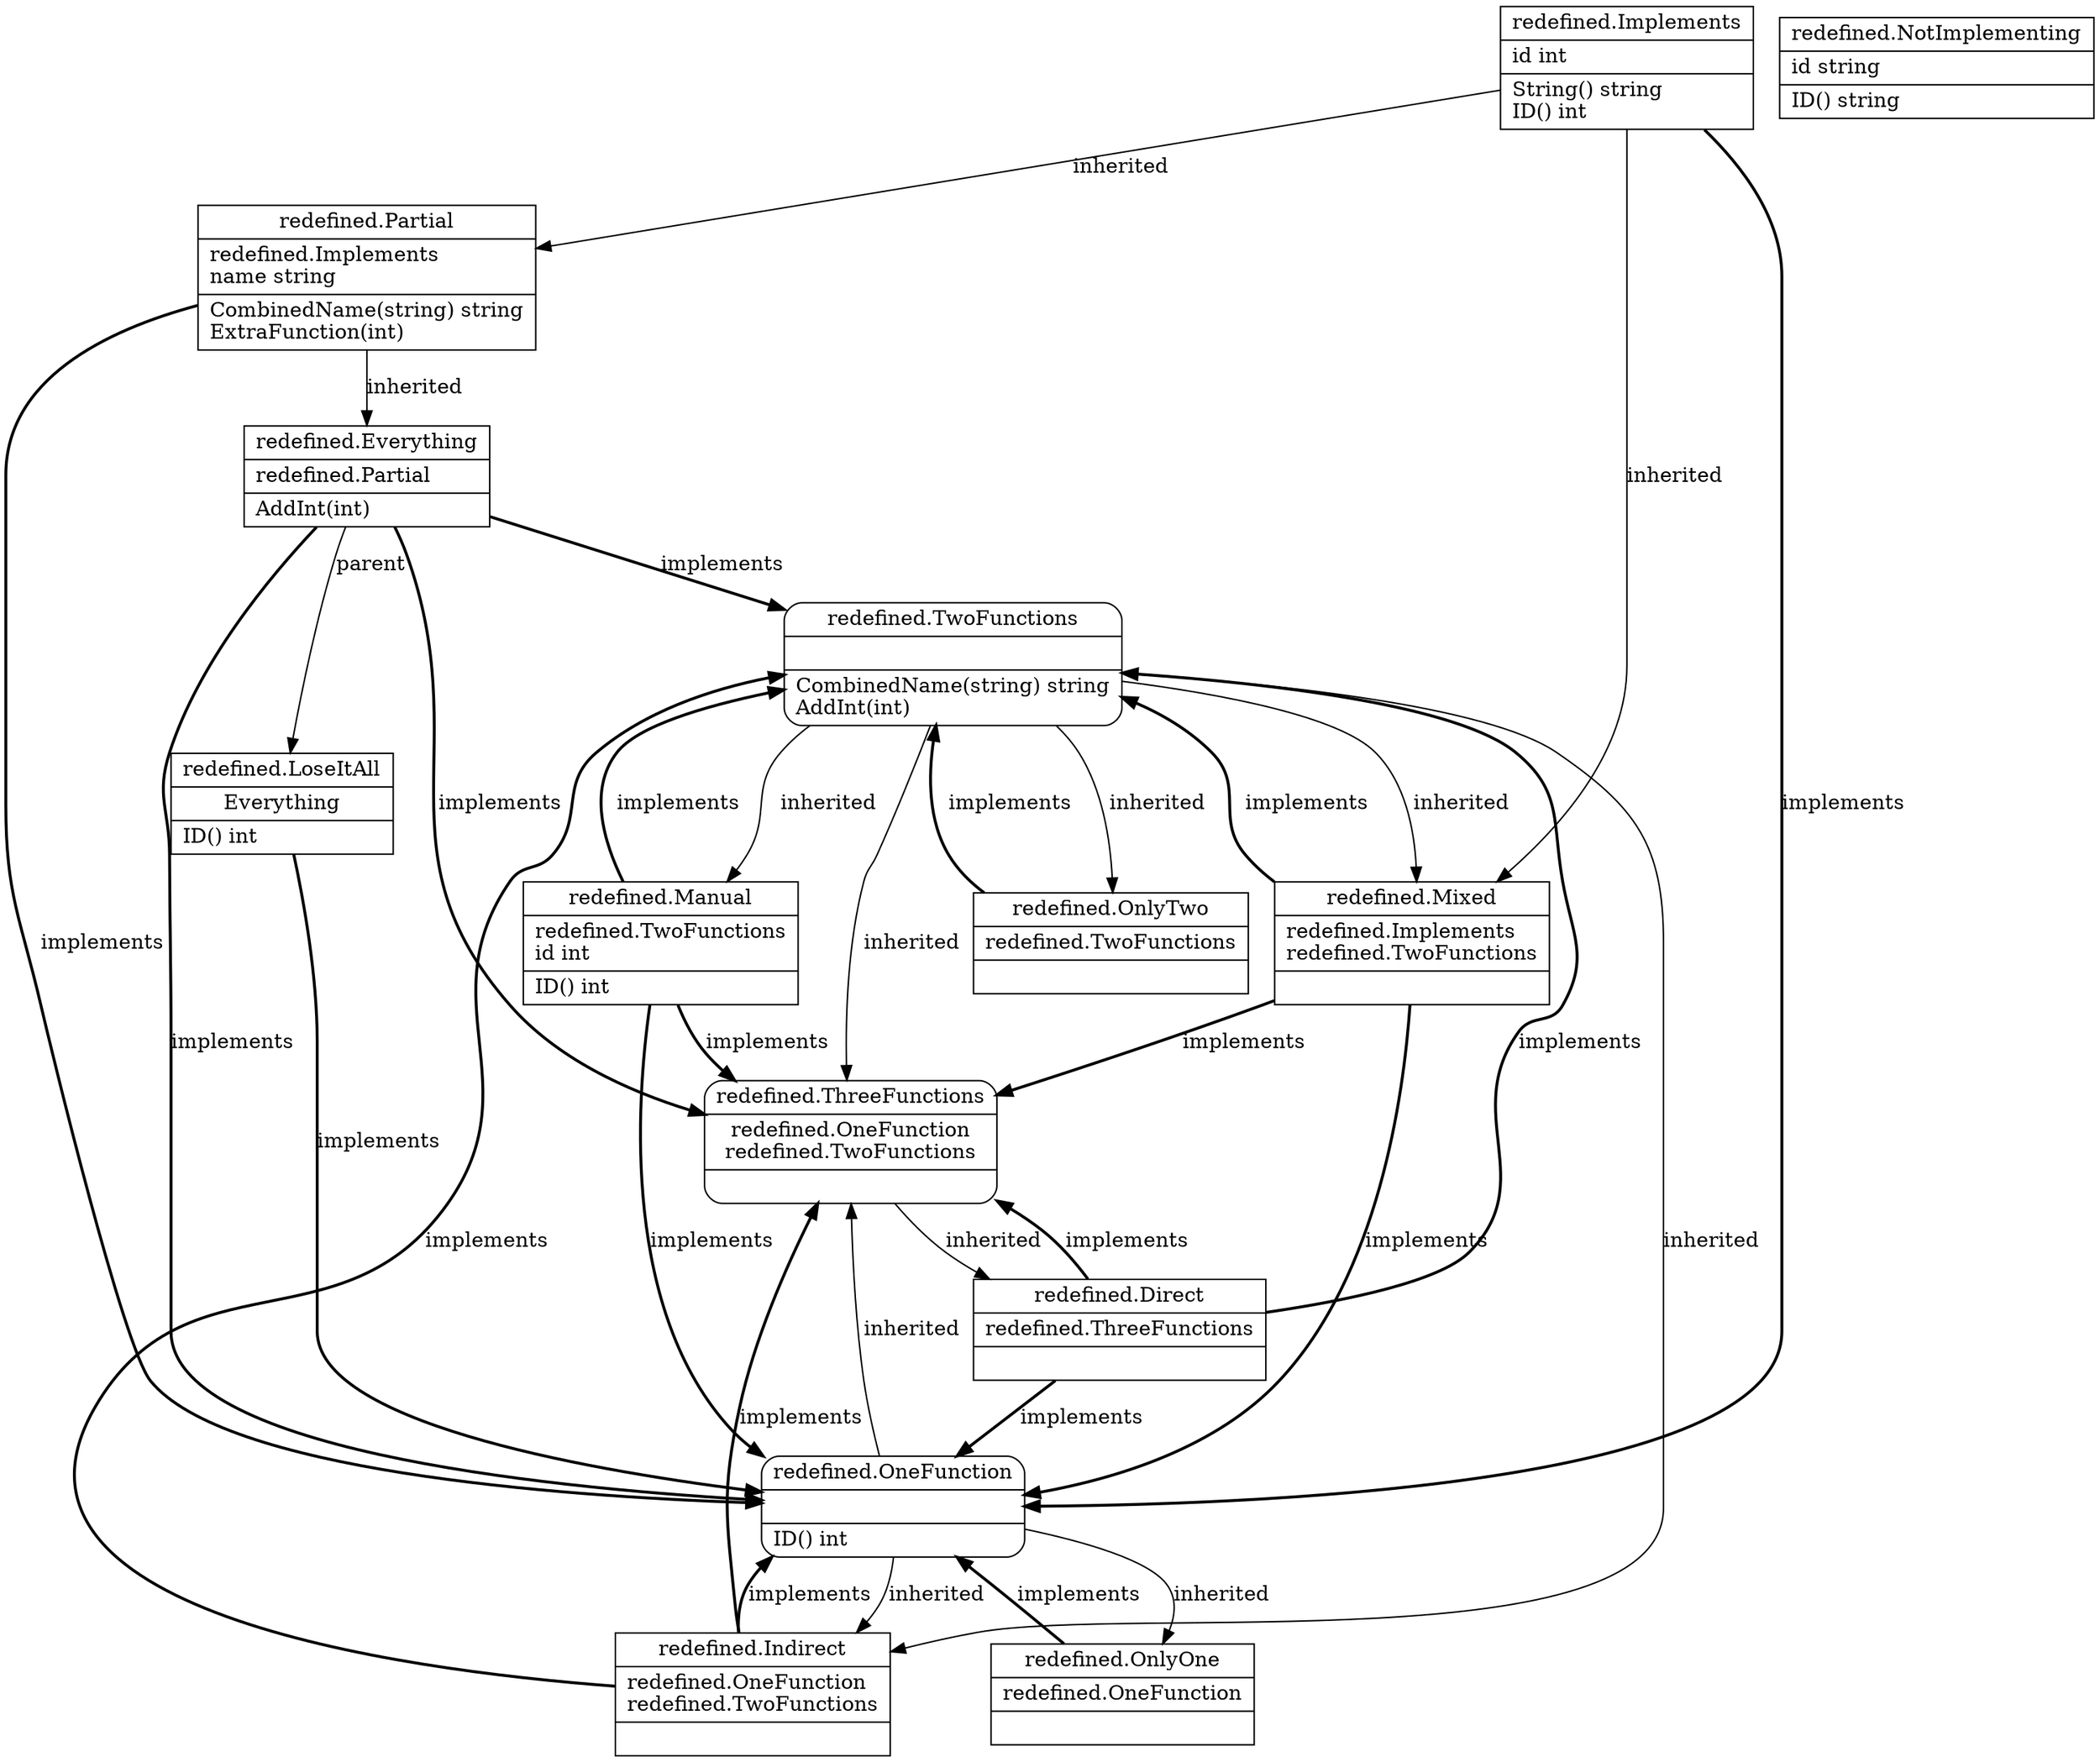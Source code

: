 digraph mixed {
	redefined_SEL_Implements->redefined_SEL_Partial[ label=inherited, style=solid ];
	redefined_SEL_TwoFunctions->redefined_SEL_Manual[ label=inherited, style=solid ];
	redefined_SEL_Partial->redefined_SEL_Everything[ label=inherited, style=solid ];
	redefined_SEL_OneFunction->redefined_SEL_Indirect[ label=inherited, style=solid ];
	redefined_SEL_TwoFunctions->redefined_SEL_Indirect[ label=inherited, style=solid ];
	redefined_SEL_TwoFunctions->redefined_SEL_OnlyTwo[ label=inherited, style=solid ];
	redefined_SEL_ThreeFunctions->redefined_SEL_Direct[ label=inherited, style=solid ];
	redefined_SEL_Implements->redefined_SEL_Mixed[ label=inherited, style=solid ];
	redefined_SEL_TwoFunctions->redefined_SEL_Mixed[ label=inherited, style=solid ];
	redefined_SEL_OneFunction->redefined_SEL_OnlyOne[ label=inherited, style=solid ];
	redefined_SEL_Everything->redefined_SEL_LoseItAll[ label=parent, style=solid ];
	redefined_SEL_Partial->redefined_SEL_OneFunction[ label=implements, style=bold ];
	redefined_SEL_Manual->redefined_SEL_OneFunction[ label=implements, style=bold ];
	redefined_SEL_Implements->redefined_SEL_OneFunction[ label=implements, style=bold ];
	redefined_SEL_Everything->redefined_SEL_OneFunction[ label=implements, style=bold ];
	redefined_SEL_Indirect->redefined_SEL_OneFunction[ label=implements, style=bold ];
	redefined_SEL_Direct->redefined_SEL_OneFunction[ label=implements, style=bold ];
	redefined_SEL_Mixed->redefined_SEL_OneFunction[ label=implements, style=bold ];
	redefined_SEL_OnlyOne->redefined_SEL_OneFunction[ label=implements, style=bold ];
	redefined_SEL_LoseItAll->redefined_SEL_OneFunction[ label=implements, style=bold ];
	redefined_SEL_Manual->redefined_SEL_TwoFunctions[ label=implements, style=bold ];
	redefined_SEL_Everything->redefined_SEL_TwoFunctions[ label=implements, style=bold ];
	redefined_SEL_Indirect->redefined_SEL_TwoFunctions[ label=implements, style=bold ];
	redefined_SEL_OnlyTwo->redefined_SEL_TwoFunctions[ label=implements, style=bold ];
	redefined_SEL_Direct->redefined_SEL_TwoFunctions[ label=implements, style=bold ];
	redefined_SEL_Mixed->redefined_SEL_TwoFunctions[ label=implements, style=bold ];
	redefined_SEL_OneFunction->redefined_SEL_ThreeFunctions[ label=inherited, style=solid ];
	redefined_SEL_TwoFunctions->redefined_SEL_ThreeFunctions[ label=inherited, style=solid ];
	redefined_SEL_Manual->redefined_SEL_ThreeFunctions[ label=implements, style=bold ];
	redefined_SEL_Everything->redefined_SEL_ThreeFunctions[ label=implements, style=bold ];
	redefined_SEL_Indirect->redefined_SEL_ThreeFunctions[ label=implements, style=bold ];
	redefined_SEL_Direct->redefined_SEL_ThreeFunctions[ label=implements, style=bold ];
	redefined_SEL_Mixed->redefined_SEL_ThreeFunctions[ label=implements, style=bold ];
	redefined_SEL_Direct [ label="{redefined.Direct|redefined.ThreeFunctions\l|}", shape=record ];
	redefined_SEL_Everything [ label="{redefined.Everything|redefined.Partial\l|AddInt(int) \l}", shape=record ];
	redefined_SEL_Implements [ label="{redefined.Implements|id int\l|String() string\lID() int\l}", shape=record ];
	redefined_SEL_Indirect [ label="{redefined.Indirect|redefined.OneFunction\lredefined.TwoFunctions\l|}", shape=record ];
	redefined_SEL_LoseItAll [ label="{redefined.LoseItAll|Everything|ID() int\l}", shape=record ];
	redefined_SEL_Manual [ label="{redefined.Manual|redefined.TwoFunctions\lid int\l|ID() int\l}", shape=record ];
	redefined_SEL_Mixed [ label="{redefined.Mixed|redefined.Implements\lredefined.TwoFunctions\l|}", shape=record ];
	redefined_SEL_NotImplementing [ label="{redefined.NotImplementing|id string\l|ID() string\l}", shape=record ];
	redefined_SEL_OneFunction [ label="{redefined.OneFunction||ID() int\l}", shape=Mrecord ];
	redefined_SEL_OnlyOne [ label="{redefined.OnlyOne|redefined.OneFunction\l|}", shape=record ];
	redefined_SEL_OnlyTwo [ label="{redefined.OnlyTwo|redefined.TwoFunctions\l|}", shape=record ];
	redefined_SEL_Partial [ label="{redefined.Partial|redefined.Implements\lname string\l|CombinedName(string) string\lExtraFunction(int) \l}", shape=record ];
	redefined_SEL_ThreeFunctions [ label="{redefined.ThreeFunctions|redefined.OneFunction\nredefined.TwoFunctions\n|}", shape=Mrecord ];
	redefined_SEL_TwoFunctions [ label="{redefined.TwoFunctions||CombinedName(string) string\lAddInt(int) \l}", shape=Mrecord ];

}

